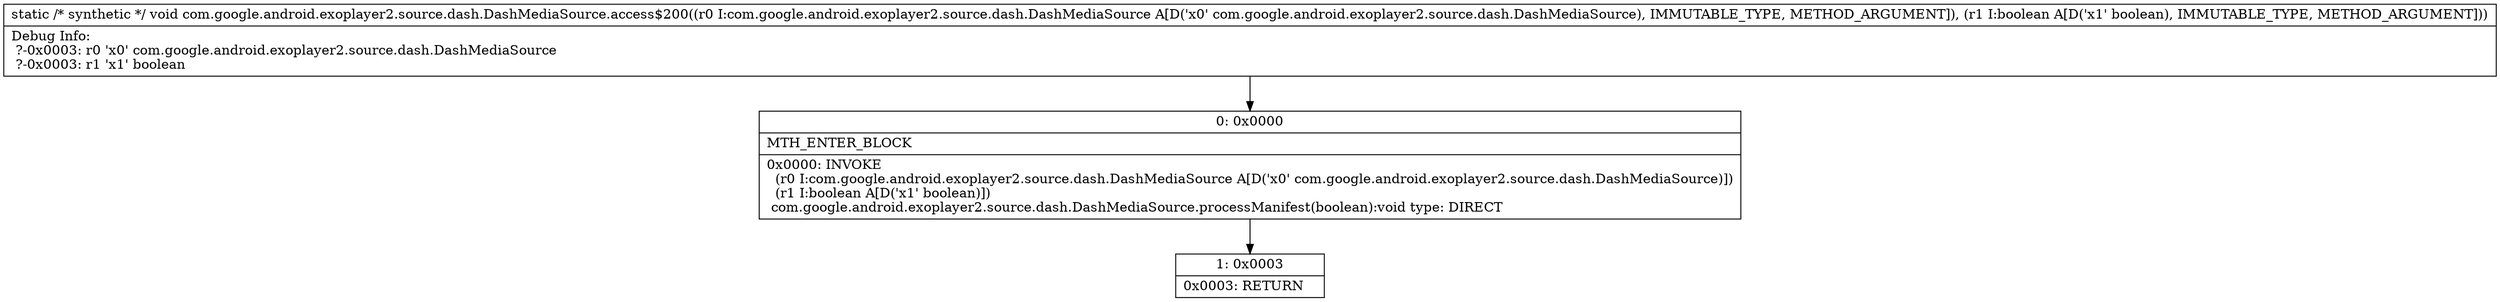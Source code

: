 digraph "CFG forcom.google.android.exoplayer2.source.dash.DashMediaSource.access$200(Lcom\/google\/android\/exoplayer2\/source\/dash\/DashMediaSource;Z)V" {
Node_0 [shape=record,label="{0\:\ 0x0000|MTH_ENTER_BLOCK\l|0x0000: INVOKE  \l  (r0 I:com.google.android.exoplayer2.source.dash.DashMediaSource A[D('x0' com.google.android.exoplayer2.source.dash.DashMediaSource)])\l  (r1 I:boolean A[D('x1' boolean)])\l com.google.android.exoplayer2.source.dash.DashMediaSource.processManifest(boolean):void type: DIRECT \l}"];
Node_1 [shape=record,label="{1\:\ 0x0003|0x0003: RETURN   \l}"];
MethodNode[shape=record,label="{static \/* synthetic *\/ void com.google.android.exoplayer2.source.dash.DashMediaSource.access$200((r0 I:com.google.android.exoplayer2.source.dash.DashMediaSource A[D('x0' com.google.android.exoplayer2.source.dash.DashMediaSource), IMMUTABLE_TYPE, METHOD_ARGUMENT]), (r1 I:boolean A[D('x1' boolean), IMMUTABLE_TYPE, METHOD_ARGUMENT]))  | Debug Info:\l  ?\-0x0003: r0 'x0' com.google.android.exoplayer2.source.dash.DashMediaSource\l  ?\-0x0003: r1 'x1' boolean\l}"];
MethodNode -> Node_0;
Node_0 -> Node_1;
}

